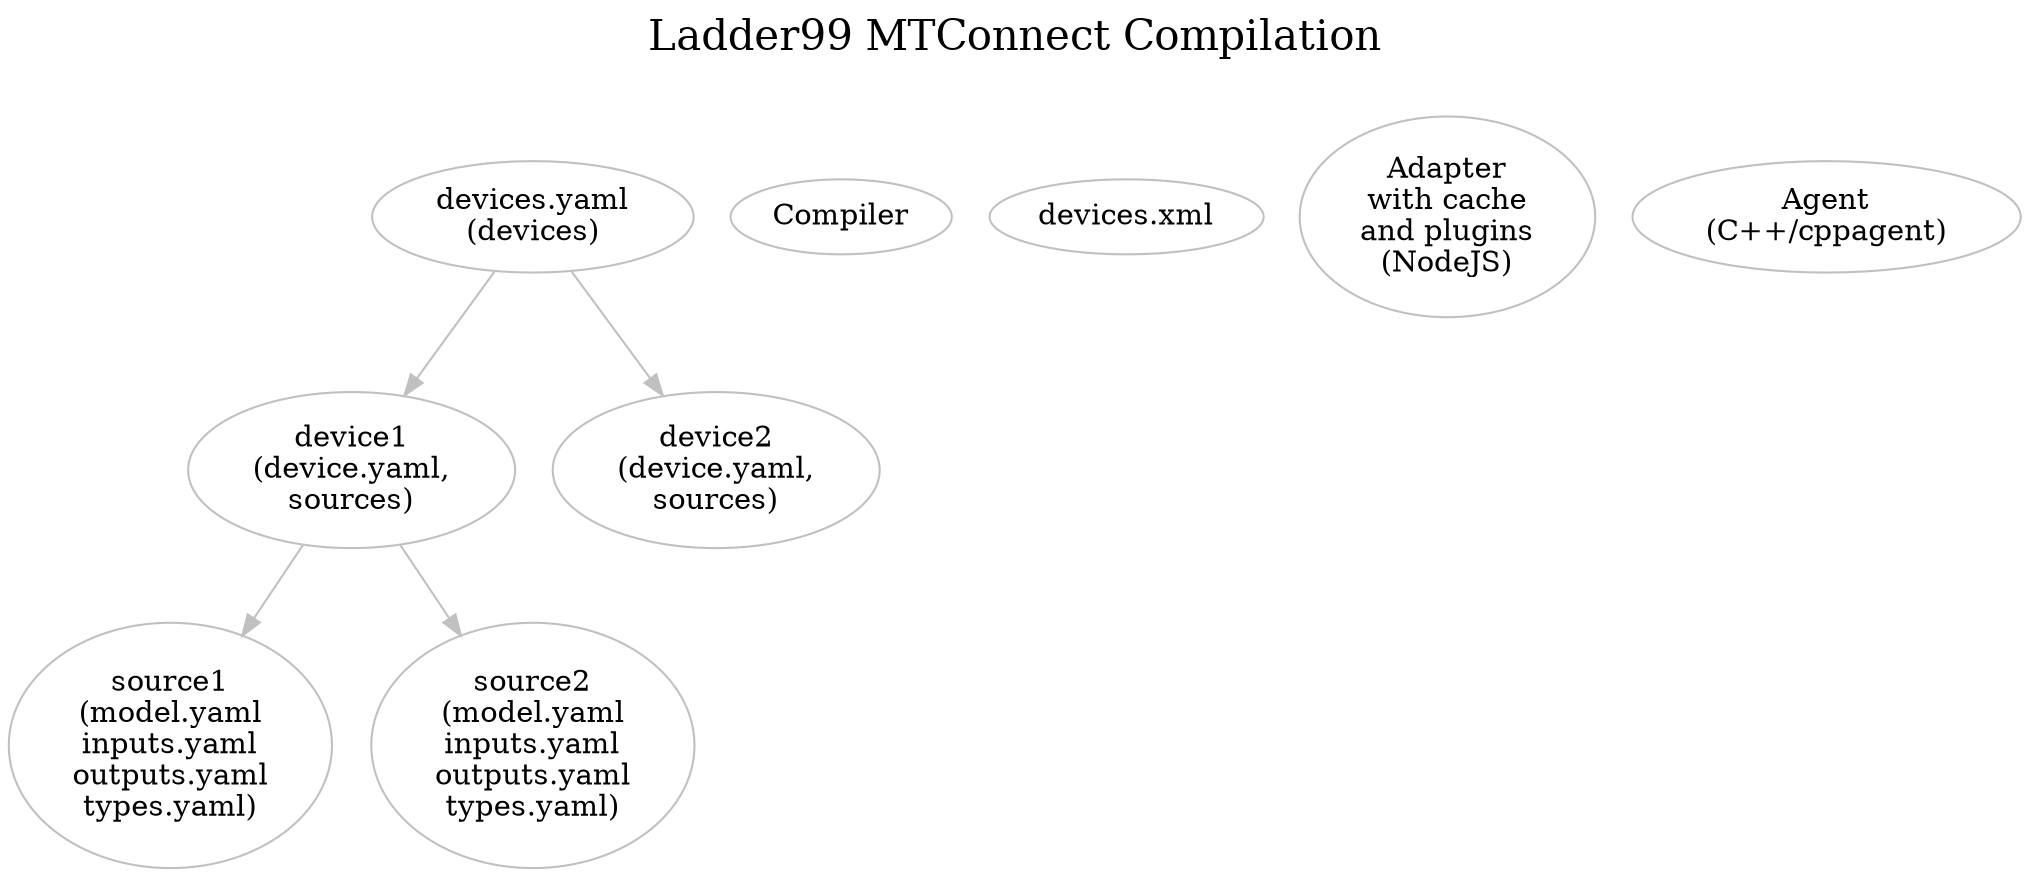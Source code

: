 digraph "ladder99-compilation" {

  // styles
  graph [ label="Ladder99 MTConnect Compilation\n "; color=lightgray; ];
  graph [ fontsize=20 ];
  graph [ labelloc=t ];
  // graph [ ranksep=0.2 ];
  // graph [ nodesep=0.35 ];
  // graph [ rankdir=LR; ] // left-to-right
  node [ color=gray; fillcolor=white; style=filled ];
  edge [ color=gray ];
  edge [ fontsize=12; fontcolor=gray30; ];

  // nodes
  // DeviceSheet [ label="device.gsheet" ];
  DevicesYaml [ label="devices.yaml\n(devices)" ];
  Device1 [ label="device1\n(device.yaml,\nsources)" ];
  Source1 [ label="source1\n(model.yaml\ninputs.yaml\noutputs.yaml\ntypes.yaml)" ];
  Source2 [ label="source2\n(model.yaml\ninputs.yaml\noutputs.yaml\ntypes.yaml)" ];
  Device2 [ label="device2\n(device.yaml,\nsources)" ];
  Compiler [ label="Compiler" ];
  // DeviceJs [ label="Adapter plugin\n(device.js)" ];
  DevicesXml [ label="devices.xml" ];
  Adapter [ label="Adapter\nwith cache\nand plugins\n(NodeJS)" ];
  Agent [ label="Agent\n(C++/cppagent)" ];

  // edges
  // Device1 -> DevicesYaml;
  // Device2 -> DevicesYaml;
  DevicesYaml -> Device1;
  DevicesYaml -> Device2;
  Device1 -> Source1;
  Device1 -> Source2;
  // DeviceSheet -> Compiler;
  // DevicesYaml -> Compiler;
  // ModelYaml -> Compiler;
  // CalcsYaml -> Compiler;
  // TypesYaml -> Compiler;
  // DeviceYaml -> Compiler;
  // DevicesYaml -> Compiler;
  // Compiler -> DeviceJs;
  // Compiler -> DevicesXml;
  // DeviceJs -> Adapter;
  // DevicesXml -> Agent;
  // Adapter -> Agent [ label="SHDR" ];
  // ModelYaml -> DeviceYaml [ label="structures" ];
  // DeviceSheet -> ModelYaml [ label="feeds into" ];
  // DeviceYaml -> DeviceJs [ label="helps generate" ];
  // DeviceJs -> Adapter [ label="plugs into" ];
  // DeviceYaml -> DevicesXml [ label="feeds into" ];
  // Adapter -> Agent [ label="SHDR/\nTCP 7878" ];
  // DevicesYaml -> DevicesXml [ label="structures" ];
  // DevicesXml -> Agent [ label="used by" ];

  // rank
  // { rank=same; Adapter Agent };
}

